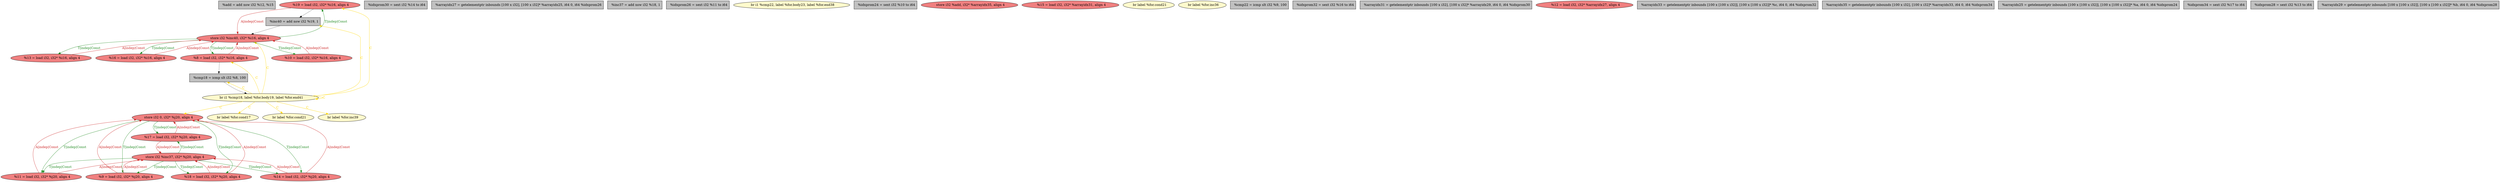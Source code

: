 
digraph G {


node1401 [fillcolor=grey,label="  %add = add nsw i32 %12, %15",shape=rectangle,style=filled ]
node1400 [fillcolor=lightcoral,label="  %19 = load i32, i32* %i16, align 4",shape=ellipse,style=filled ]
node1399 [fillcolor=lightcoral,label="  %16 = load i32, i32* %i16, align 4",shape=ellipse,style=filled ]
node1398 [fillcolor=grey,label="  %idxprom30 = sext i32 %14 to i64",shape=rectangle,style=filled ]
node1374 [fillcolor=grey,label="  %arrayidx27 = getelementptr inbounds [100 x i32], [100 x i32]* %arrayidx25, i64 0, i64 %idxprom26",shape=rectangle,style=filled ]
node1372 [fillcolor=grey,label="  %inc40 = add nsw i32 %19, 1",shape=rectangle,style=filled ]
node1371 [fillcolor=grey,label="  %inc37 = add nsw i32 %18, 1",shape=rectangle,style=filled ]
node1364 [fillcolor=lightcoral,label="  store i32 0, i32* %j20, align 4",shape=ellipse,style=filled ]
node1383 [fillcolor=lemonchiffon,label="  br label %for.cond17",shape=ellipse,style=filled ]
node1390 [fillcolor=grey,label="  %idxprom26 = sext i32 %11 to i64",shape=rectangle,style=filled ]
node1369 [fillcolor=lemonchiffon,label="  br i1 %cmp22, label %for.body23, label %for.end38",shape=ellipse,style=filled ]
node1363 [fillcolor=lightcoral,label="  %17 = load i32, i32* %j20, align 4",shape=ellipse,style=filled ]
node1386 [fillcolor=lightcoral,label="  %11 = load i32, i32* %j20, align 4",shape=ellipse,style=filled ]
node1368 [fillcolor=grey,label="  %idxprom24 = sext i32 %10 to i64",shape=rectangle,style=filled ]
node1388 [fillcolor=lightcoral,label="  %8 = load i32, i32* %i16, align 4",shape=ellipse,style=filled ]
node1376 [fillcolor=lightcoral,label="  %9 = load i32, i32* %j20, align 4",shape=ellipse,style=filled ]
node1381 [fillcolor=lightcoral,label="  store i32 %add, i32* %arrayidx35, align 4",shape=ellipse,style=filled ]
node1373 [fillcolor=lightcoral,label="  %15 = load i32, i32* %arrayidx31, align 4",shape=ellipse,style=filled ]
node1377 [fillcolor=lightcoral,label="  store i32 %inc37, i32* %j20, align 4",shape=ellipse,style=filled ]
node1382 [fillcolor=lemonchiffon,label="  br label %for.cond21",shape=ellipse,style=filled ]
node1384 [fillcolor=lightcoral,label="  %18 = load i32, i32* %j20, align 4",shape=ellipse,style=filled ]
node1375 [fillcolor=lemonchiffon,label="  br label %for.inc36",shape=ellipse,style=filled ]
node1394 [fillcolor=lemonchiffon,label="  br i1 %cmp18, label %for.body19, label %for.end41",shape=ellipse,style=filled ]
node1365 [fillcolor=grey,label="  %cmp22 = icmp slt i32 %9, 100",shape=rectangle,style=filled ]
node1392 [fillcolor=grey,label="  %idxprom32 = sext i32 %16 to i64",shape=rectangle,style=filled ]
node1366 [fillcolor=lightcoral,label="  %10 = load i32, i32* %i16, align 4",shape=ellipse,style=filled ]
node1378 [fillcolor=lightcoral,label="  store i32 %inc40, i32* %i16, align 4",shape=ellipse,style=filled ]
node1393 [fillcolor=grey,label="  %arrayidx31 = getelementptr inbounds [100 x i32], [100 x i32]* %arrayidx29, i64 0, i64 %idxprom30",shape=rectangle,style=filled ]
node1367 [fillcolor=lightcoral,label="  %12 = load i32, i32* %arrayidx27, align 4",shape=ellipse,style=filled ]
node1380 [fillcolor=grey,label="  %arrayidx33 = getelementptr inbounds [100 x [100 x i32]], [100 x [100 x i32]]* %c, i64 0, i64 %idxprom32",shape=rectangle,style=filled ]
node1385 [fillcolor=grey,label="  %cmp18 = icmp slt i32 %8, 100",shape=rectangle,style=filled ]
node1370 [fillcolor=grey,label="  %arrayidx35 = getelementptr inbounds [100 x i32], [100 x i32]* %arrayidx33, i64 0, i64 %idxprom34",shape=rectangle,style=filled ]
node1379 [fillcolor=lightcoral,label="  %14 = load i32, i32* %j20, align 4",shape=ellipse,style=filled ]
node1387 [fillcolor=lemonchiffon,label="  br label %for.cond21",shape=ellipse,style=filled ]
node1389 [fillcolor=grey,label="  %arrayidx25 = getelementptr inbounds [100 x [100 x i32]], [100 x [100 x i32]]* %a, i64 0, i64 %idxprom24",shape=rectangle,style=filled ]
node1362 [fillcolor=grey,label="  %idxprom34 = sext i32 %17 to i64",shape=rectangle,style=filled ]
node1395 [fillcolor=lemonchiffon,label="  br label %for.inc39",shape=ellipse,style=filled ]
node1391 [fillcolor=lightcoral,label="  %13 = load i32, i32* %i16, align 4",shape=ellipse,style=filled ]
node1396 [fillcolor=grey,label="  %idxprom28 = sext i32 %13 to i64",shape=rectangle,style=filled ]
node1397 [fillcolor=grey,label="  %arrayidx29 = getelementptr inbounds [100 x [100 x i32]], [100 x [100 x i32]]* %b, i64 0, i64 %idxprom28",shape=rectangle,style=filled ]

node1394->node1388 [style=solid,color=gold,label="C",penwidth=1.0,fontcolor=gold ]
node1377->node1379 [style=solid,color=forestgreen,label="T|indep|Const",penwidth=1.0,fontcolor=forestgreen ]
node1379->node1377 [style=solid,color=firebrick3,label="A|indep|Const",penwidth=1.0,fontcolor=firebrick3 ]
node1394->node1395 [style=solid,color=gold,label="C",penwidth=1.0,fontcolor=gold ]
node1394->node1372 [style=solid,color=gold,label="C",penwidth=1.0,fontcolor=gold ]
node1364->node1384 [style=solid,color=forestgreen,label="T|indep|Const",penwidth=1.0,fontcolor=forestgreen ]
node1364->node1386 [style=solid,color=forestgreen,label="T|indep|Const",penwidth=1.0,fontcolor=forestgreen ]
node1400->node1372 [style=solid,color=black,label="",penwidth=0.5,fontcolor=black ]
node1400->node1378 [style=solid,color=firebrick3,label="A|indep|Const",penwidth=1.0,fontcolor=firebrick3 ]
node1384->node1364 [style=solid,color=firebrick3,label="A|indep|Const",penwidth=1.0,fontcolor=firebrick3 ]
node1377->node1386 [style=solid,color=forestgreen,label="T|indep|Const",penwidth=1.0,fontcolor=forestgreen ]
node1378->node1399 [style=solid,color=forestgreen,label="T|indep|Const",penwidth=1.0,fontcolor=forestgreen ]
node1386->node1364 [style=solid,color=firebrick3,label="A|indep|Const",penwidth=1.0,fontcolor=firebrick3 ]
node1386->node1377 [style=solid,color=firebrick3,label="A|indep|Const",penwidth=1.0,fontcolor=firebrick3 ]
node1378->node1400 [style=solid,color=forestgreen,label="T|indep|Const",penwidth=1.0,fontcolor=forestgreen ]
node1394->node1364 [style=solid,color=gold,label="C",penwidth=1.0,fontcolor=gold ]
node1378->node1391 [style=solid,color=forestgreen,label="T|indep|Const",penwidth=1.0,fontcolor=forestgreen ]
node1378->node1388 [style=solid,color=forestgreen,label="T|indep|Const",penwidth=1.0,fontcolor=forestgreen ]
node1394->node1378 [style=solid,color=gold,label="C",penwidth=1.0,fontcolor=gold ]
node1364->node1363 [style=solid,color=forestgreen,label="T|indep|Const",penwidth=1.0,fontcolor=forestgreen ]
node1388->node1378 [style=solid,color=firebrick3,label="A|indep|Const",penwidth=1.0,fontcolor=firebrick3 ]
node1394->node1385 [style=solid,color=gold,label="C",penwidth=1.0,fontcolor=gold ]
node1394->node1383 [style=solid,color=gold,label="C",penwidth=1.0,fontcolor=gold ]
node1394->node1400 [style=solid,color=gold,label="C",penwidth=1.0,fontcolor=gold ]
node1364->node1376 [style=solid,color=forestgreen,label="T|indep|Const",penwidth=1.0,fontcolor=forestgreen ]
node1388->node1385 [style=solid,color=black,label="",penwidth=0.5,fontcolor=black ]
node1384->node1377 [style=solid,color=firebrick3,label="A|indep|Const",penwidth=1.0,fontcolor=firebrick3 ]
node1394->node1394 [style=solid,color=gold,label="C",penwidth=1.0,fontcolor=gold ]
node1391->node1378 [style=solid,color=firebrick3,label="A|indep|Const",penwidth=1.0,fontcolor=firebrick3 ]
node1377->node1384 [style=solid,color=forestgreen,label="T|indep|Const",penwidth=1.0,fontcolor=forestgreen ]
node1363->node1364 [style=solid,color=firebrick3,label="A|indep|Const",penwidth=1.0,fontcolor=firebrick3 ]
node1377->node1363 [style=solid,color=forestgreen,label="T|indep|Const",penwidth=1.0,fontcolor=forestgreen ]
node1385->node1394 [style=solid,color=black,label="",penwidth=0.5,fontcolor=black ]
node1372->node1378 [style=solid,color=black,label="",penwidth=0.5,fontcolor=black ]
node1363->node1377 [style=solid,color=firebrick3,label="A|indep|Const",penwidth=1.0,fontcolor=firebrick3 ]
node1399->node1378 [style=solid,color=firebrick3,label="A|indep|Const",penwidth=1.0,fontcolor=firebrick3 ]
node1379->node1364 [style=solid,color=firebrick3,label="A|indep|Const",penwidth=1.0,fontcolor=firebrick3 ]
node1377->node1376 [style=solid,color=forestgreen,label="T|indep|Const",penwidth=1.0,fontcolor=forestgreen ]
node1376->node1377 [style=solid,color=firebrick3,label="A|indep|Const",penwidth=1.0,fontcolor=firebrick3 ]
node1394->node1387 [style=solid,color=gold,label="C",penwidth=1.0,fontcolor=gold ]
node1364->node1379 [style=solid,color=forestgreen,label="T|indep|Const",penwidth=1.0,fontcolor=forestgreen ]
node1376->node1364 [style=solid,color=firebrick3,label="A|indep|Const",penwidth=1.0,fontcolor=firebrick3 ]
node1378->node1366 [style=solid,color=forestgreen,label="T|indep|Const",penwidth=1.0,fontcolor=forestgreen ]
node1366->node1378 [style=solid,color=firebrick3,label="A|indep|Const",penwidth=1.0,fontcolor=firebrick3 ]


}
